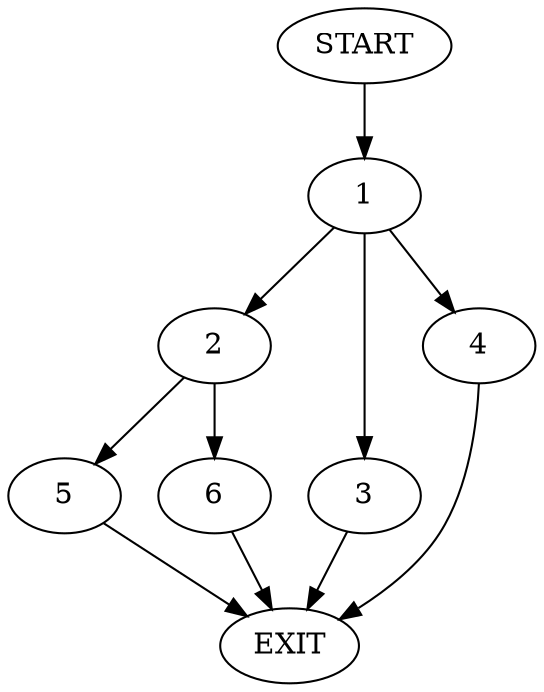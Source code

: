 digraph {
0 [label="START"]
7 [label="EXIT"]
0 -> 1
1 -> 2
1 -> 3
1 -> 4
3 -> 7
4 -> 7
2 -> 5
2 -> 6
6 -> 7
5 -> 7
}
